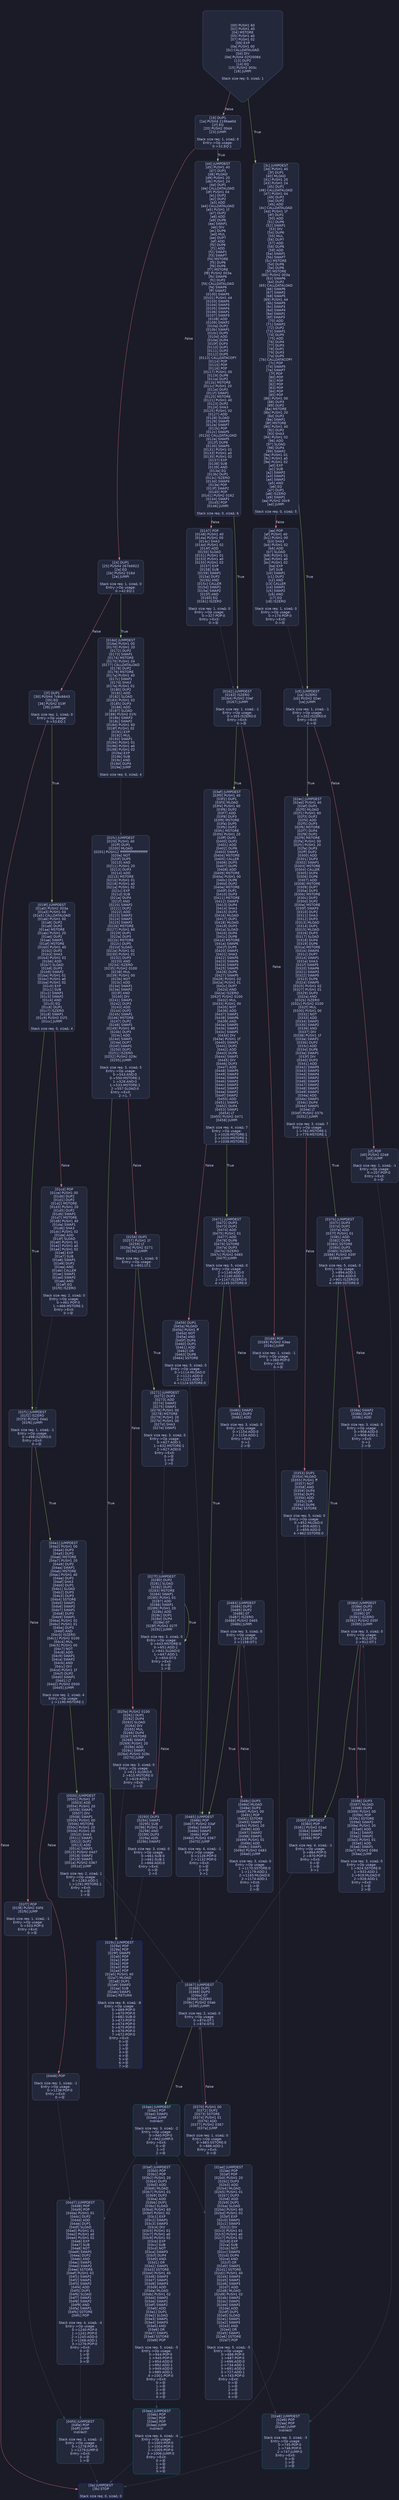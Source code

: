 digraph G {
    node [shape=box, style="filled, rounded", color="#565f89", fontcolor="#c0caf5", fontname="Helvetica", fillcolor="#24283b"];
    edge [color="#414868", fontcolor="#c0caf5", fontname="Helvetica"];
    bgcolor="#1a1b26";
    0 [ label = "[00] PUSH1 60
[02] PUSH1 40
[04] MSTORE
[05] PUSH1 e0
[07] PUSH1 02
[09] EXP
[0a] PUSH1 00
[0c] CALLDATALOAD
[0d] DIV
[0e] PUSH4 02f2008d
[13] DUP2
[14] EQ
[15] PUSH2 003c
[18] JUMPI

Stack size req: 0, sizeΔ: 1
" shape = invhouse]
    1 [ label = "[19] DUP1
[1a] PUSH4 2196ae0d
[1f] EQ
[20] PUSH2 00d4
[23] JUMPI

Stack size req: 1, sizeΔ: 0
Entry->Op usage:
	0->31:EQ:1
"]
    2 [ label = "[24] DUP1
[25] PUSH4 267b6922
[2a] EQ
[2b] PUSH2 016d
[2e] JUMPI

Stack size req: 1, sizeΔ: 0
Entry->Op usage:
	0->42:EQ:1
"]
    3 [ label = "[2f] DUP1
[30] PUSH4 7c8c6643
[35] EQ
[36] PUSH2 019f
[39] JUMPI

Stack size req: 1, sizeΔ: 0
Entry->Op usage:
	0->53:EQ:1
"]
    4 [ label = "[3a] JUMPDEST
[3b] STOP

Stack size req: 0, sizeΔ: 0
" color = "darkblue"]
    5 [ label = "[3c] JUMPDEST
[3d] PUSH1 40
[3f] DUP1
[40] MLOAD
[41] PUSH1 20
[43] PUSH1 24
[45] DUP1
[46] CALLDATALOAD
[47] PUSH1 04
[49] DUP2
[4a] DUP2
[4b] ADD
[4c] CALLDATALOAD
[4d] PUSH1 1f
[4f] DUP2
[50] ADD
[51] DUP6
[52] SWAP1
[53] DIV
[54] DUP6
[55] MUL
[56] DUP7
[57] ADD
[58] DUP6
[59] ADD
[5a] SWAP1
[5b] SWAP7
[5c] MSTORE
[5d] DUP6
[5e] DUP6
[5f] MSTORE
[60] PUSH2 003a
[63] SWAP6
[64] DUP2
[65] CALLDATALOAD
[66] SWAP6
[67] SWAP2
[68] SWAP5
[69] PUSH1 44
[6b] SWAP5
[6c] SWAP3
[6d] SWAP4
[6e] SWAP1
[6f] SWAP3
[70] ADD
[71] SWAP2
[72] DUP2
[73] SWAP1
[74] DUP5
[75] ADD
[76] DUP4
[77] DUP3
[78] DUP1
[79] DUP3
[7a] DUP5
[7b] CALLDATACOPY
[7c] POP
[7d] SWAP5
[7e] SWAP7
[7f] POP
[80] POP
[81] POP
[82] POP
[83] POP
[84] POP
[85] POP
[86] PUSH1 00
[88] DUP3
[89] DUP2
[8a] MSTORE
[8b] PUSH1 20
[8d] DUP2
[8e] SWAP1
[8f] MSTORE
[90] PUSH1 40
[92] DUP2
[93] SHA3
[94] PUSH1 02
[96] ADD
[97] SLOAD
[98] DUP4
[99] SWAP2
[9a] PUSH1 01
[9c] PUSH1 a0
[9e] PUSH1 02
[a0] EXP
[a1] SUB
[a2] SWAP2
[a3] SWAP1
[a4] SWAP2
[a5] AND
[a6] EQ
[a7] DUP1
[a8] ISZERO
[a9] SWAP1
[aa] PUSH2 00c9
[ad] JUMPI

Stack size req: 0, sizeΔ: 5
"]
    6 [ label = "[ae] POP
[af] PUSH1 40
[b1] PUSH1 00
[b3] SHA3
[b4] PUSH1 02
[b6] ADD
[b7] SLOAD
[b8] PUSH1 01
[ba] PUSH1 a0
[bc] PUSH1 02
[be] EXP
[bf] SUB
[c0] SWAP1
[c1] DUP2
[c2] AND
[c3] CALLER
[c4] SWAP1
[c5] SWAP2
[c6] AND
[c7] EQ
[c8] ISZERO

Stack size req: 1, sizeΔ: 0
Entry->Op usage:
	0->174:POP:0
Entry->Exit:
	0->😵
"]
    7 [ label = "[c9] JUMPDEST
[ca] ISZERO
[cb] PUSH2 02ec
[ce] JUMPI

Stack size req: 1, sizeΔ: -1
Entry->Op usage:
	0->202:ISZERO:0
Entry->Exit:
	0->😵
"]
    8 [ label = "[cf] POP
[d0] PUSH2 02e8
[d3] JUMP

Stack size req: 1, sizeΔ: -1
Entry->Op usage:
	0->207:POP:0
Entry->Exit:
	0->😵
"]
    9 [ label = "[d4] JUMPDEST
[d5] PUSH1 40
[d7] DUP1
[d8] MLOAD
[d9] PUSH1 20
[db] PUSH1 24
[dd] DUP1
[de] CALLDATALOAD
[df] PUSH1 04
[e1] DUP2
[e2] DUP2
[e3] ADD
[e4] CALLDATALOAD
[e5] PUSH1 1f
[e7] DUP2
[e8] ADD
[e9] DUP6
[ea] SWAP1
[eb] DIV
[ec] DUP6
[ed] MUL
[ee] DUP7
[ef] ADD
[f0] DUP6
[f1] ADD
[f2] SWAP1
[f3] SWAP7
[f4] MSTORE
[f5] DUP6
[f6] DUP6
[f7] MSTORE
[f8] PUSH2 003a
[fb] SWAP6
[fc] DUP2
[fd] CALLDATALOAD
[fe] SWAP6
[ff] SWAP2
[0100] SWAP5
[0101] PUSH1 44
[0103] SWAP5
[0104] SWAP3
[0105] SWAP4
[0106] SWAP1
[0107] SWAP3
[0108] ADD
[0109] SWAP2
[010a] DUP2
[010b] SWAP1
[010c] DUP5
[010d] ADD
[010e] DUP4
[010f] DUP3
[0110] DUP1
[0111] DUP3
[0112] DUP5
[0113] CALLDATACOPY
[0114] POP
[0115] POP
[0116] POP
[0117] PUSH1 00
[0119] DUP8
[011a] DUP2
[011b] MSTORE
[011c] PUSH1 20
[011e] DUP2
[011f] SWAP1
[0120] MSTORE
[0121] PUSH1 40
[0123] DUP2
[0124] SHA3
[0125] PUSH1 02
[0127] ADD
[0128] SLOAD
[0129] SWAP5
[012a] SWAP7
[012b] POP
[012c] SWAP5
[012d] CALLDATALOAD
[012e] SWAP5
[012f] DUP8
[0130] SWAP5
[0131] PUSH1 01
[0133] PUSH1 a0
[0135] PUSH1 02
[0137] EXP
[0138] SUB
[0139] AND
[013a] EQ
[013b] DUP1
[013c] ISZERO
[013d] SWAP4
[013e] POP
[013f] SWAP2
[0140] POP
[0141] PUSH2 0162
[0144] SWAP1
[0145] POP
[0146] JUMPI

Stack size req: 0, sizeΔ: 6
"]
    10 [ label = "[0147] POP
[0148] PUSH1 40
[014a] PUSH1 00
[014c] SHA3
[014d] PUSH1 02
[014f] ADD
[0150] SLOAD
[0151] PUSH1 01
[0153] PUSH1 a0
[0155] PUSH1 02
[0157] EXP
[0158] SUB
[0159] SWAP1
[015a] DUP2
[015b] AND
[015c] CALLER
[015d] SWAP1
[015e] SWAP2
[015f] AND
[0160] EQ
[0161] ISZERO

Stack size req: 1, sizeΔ: 0
Entry->Op usage:
	0->327:POP:0
Entry->Exit:
	0->😵
"]
    11 [ label = "[0162] JUMPDEST
[0163] ISZERO
[0164] PUSH2 03ef
[0167] JUMPI

Stack size req: 1, sizeΔ: -1
Entry->Op usage:
	0->355:ISZERO:0
Entry->Exit:
	0->😵
"]
    12 [ label = "[0168] POP
[0169] PUSH2 03ea
[016c] JUMP

Stack size req: 1, sizeΔ: -1
Entry->Op usage:
	0->360:POP:0
Entry->Exit:
	0->😵
"]
    13 [ label = "[016d] JUMPDEST
[016e] PUSH1 00
[0170] PUSH1 20
[0172] DUP2
[0173] SWAP1
[0174] MSTORE
[0175] PUSH1 04
[0177] CALLDATALOAD
[0178] DUP2
[0179] MSTORE
[017a] PUSH1 40
[017c] SWAP1
[017d] SHA3
[017e] PUSH1 01
[0180] DUP2
[0181] ADD
[0182] SLOAD
[0183] PUSH1 02
[0185] DUP3
[0186] ADD
[0187] SLOAD
[0188] PUSH2 01fc
[018b] SWAP3
[018c] SWAP2
[018d] PUSH1 60
[018f] PUSH1 02
[0191] EXP
[0192] MUL
[0193] SWAP1
[0194] PUSH1 01
[0196] PUSH1 a0
[0198] PUSH1 02
[019a] EXP
[019b] SUB
[019c] AND
[019d] DUP4
[019e] JUMP

Stack size req: 0, sizeΔ: 4
"]
    14 [ label = "[019f] JUMPDEST
[01a0] PUSH2 003a
[01a3] PUSH1 04
[01a5] CALLDATALOAD
[01a6] PUSH1 00
[01a8] DUP2
[01a9] DUP2
[01aa] MSTORE
[01ab] PUSH1 20
[01ad] DUP2
[01ae] SWAP1
[01af] MSTORE
[01b0] PUSH1 40
[01b2] DUP2
[01b3] SHA3
[01b4] PUSH1 02
[01b6] ADD
[01b7] SLOAD
[01b8] DUP3
[01b9] SWAP2
[01ba] PUSH1 01
[01bc] PUSH1 a0
[01be] PUSH1 02
[01c0] EXP
[01c1] SUB
[01c2] SWAP1
[01c3] SWAP2
[01c4] AND
[01c5] EQ
[01c6] DUP1
[01c7] ISZERO
[01c8] SWAP1
[01c9] PUSH2 01f1
[01cc] JUMPI

Stack size req: 0, sizeΔ: 4
"]
    15 [ label = "[01cd] POP
[01ce] PUSH1 00
[01d0] DUP2
[01d1] DUP2
[01d2] MSTORE
[01d3] PUSH1 20
[01d5] DUP2
[01d6] SWAP1
[01d7] MSTORE
[01d8] PUSH1 40
[01da] SWAP1
[01db] SHA3
[01dc] PUSH1 02
[01de] ADD
[01df] SLOAD
[01e0] PUSH1 01
[01e2] PUSH1 a0
[01e4] PUSH1 02
[01e6] EXP
[01e7] SUB
[01e8] SWAP1
[01e9] DUP2
[01ea] AND
[01eb] CALLER
[01ec] SWAP1
[01ed] SWAP2
[01ee] AND
[01ef] EQ
[01f0] ISZERO

Stack size req: 2, sizeΔ: 0
Entry->Op usage:
	0->461:POP:0
	1->466:MSTORE:1
Entry->Exit:
	0->😵
"]
    16 [ label = "[01f1] JUMPDEST
[01f2] ISZERO
[01f3] PUSH2 04a1
[01f6] JUMPI

Stack size req: 1, sizeΔ: -1
Entry->Op usage:
	0->498:ISZERO:0
Entry->Exit:
	0->😵
"]
    17 [ label = "[01f7] POP
[01f8] PUSH2 04fd
[01fb] JUMP

Stack size req: 1, sizeΔ: -1
Entry->Op usage:
	0->503:POP:0
Entry->Exit:
	0->😵
"]
    18 [ label = "[01fc] JUMPDEST
[01fd] PUSH1 40
[01ff] DUP1
[0200] MLOAD
[0201] PUSH12 ffffffffffffffffffffffff
[020e] NOT
[020f] DUP5
[0210] AND
[0211] PUSH1 20
[0213] DUP3
[0214] ADD
[0215] MSTORE
[0216] PUSH1 01
[0218] PUSH1 a0
[021a] PUSH1 02
[021c] EXP
[021d] SUB
[021e] DUP4
[021f] AND
[0220] SWAP2
[0221] DUP2
[0222] ADD
[0223] SWAP2
[0224] SWAP1
[0225] SWAP2
[0226] MSTORE
[0227] PUSH1 60
[0229] DUP1
[022a] DUP3
[022b] MSTORE
[022c] DUP5
[022d] SLOAD
[022e] PUSH1 02
[0230] PUSH1 01
[0232] DUP3
[0233] AND
[0234] ISZERO
[0235] PUSH2 0100
[0238] MUL
[0239] PUSH1 00
[023b] NOT
[023c] ADD
[023d] SWAP1
[023e] SWAP2
[023f] AND
[0240] DIV
[0241] SWAP1
[0242] DUP3
[0243] ADD
[0244] DUP2
[0245] SWAP1
[0246] MSTORE
[0247] DUP2
[0248] SWAP1
[0249] PUSH1 80
[024b] DUP3
[024c] ADD
[024d] SWAP1
[024e] DUP7
[024f] SWAP1
[0250] DUP1
[0251] ISZERO
[0252] PUSH2 029c
[0255] JUMPI

Stack size req: 3, sizeΔ: 5
Entry->Op usage:
	0->543:AND:0
	0->550:MSTORE:1
	1->528:AND:0
	1->533:MSTORE:1
	2->557:SLOAD:0
Entry->Exit:
	2->1, 7
"]
    19 [ label = "[0256] DUP1
[0257] PUSH1 1f
[0259] LT
[025a] PUSH2 0271
[025d] JUMPI

Stack size req: 1, sizeΔ: 0
Entry->Op usage:
	0->601:LT:1
"]
    20 [ label = "[025e] PUSH2 0100
[0261] DUP1
[0262] DUP4
[0263] SLOAD
[0264] DIV
[0265] MUL
[0266] DUP4
[0267] MSTORE
[0268] SWAP2
[0269] PUSH1 20
[026b] ADD
[026c] SWAP2
[026d] PUSH2 029c
[0270] JUMP

Stack size req: 3, sizeΔ: 0
Entry->Op usage:
	1->611:SLOAD:0
	2->615:MSTORE:0
	2->619:ADD:1
Entry->Exit:
	2->😵
"]
    21 [ label = "[0271] JUMPDEST
[0272] DUP3
[0273] ADD
[0274] SWAP2
[0275] SWAP1
[0276] PUSH1 00
[0278] MSTORE
[0279] PUSH1 20
[027b] PUSH1 00
[027d] SHA3
[027e] SWAP1

Stack size req: 3, sizeΔ: 0
Entry->Op usage:
	0->627:ADD:1
	1->632:MSTORE:1
	2->627:ADD:0
Entry->Exit:
	0->😵
	1->😵
	2->0
"]
    22 [ label = "[027f] JUMPDEST
[0280] DUP2
[0281] SLOAD
[0282] DUP2
[0283] MSTORE
[0284] SWAP1
[0285] PUSH1 01
[0287] ADD
[0288] SWAP1
[0289] PUSH1 20
[028b] ADD
[028c] DUP1
[028d] DUP4
[028e] GT
[028f] PUSH2 027f
[0292] JUMPI

Stack size req: 3, sizeΔ: 0
Entry->Op usage:
	0->643:MSTORE:0
	0->651:ADD:1
	1->641:SLOAD:0
	1->647:ADD:1
	2->654:GT:0
Entry->Exit:
	0->😵
	1->😵
"]
    23 [ label = "[0293] DUP3
[0294] SWAP1
[0295] SUB
[0296] PUSH1 1f
[0298] AND
[0299] DUP3
[029a] ADD
[029b] SWAP2

Stack size req: 3, sizeΔ: 0
Entry->Op usage:
	0->661:SUB:0
	2->661:SUB:1
	2->666:ADD:0
Entry->Exit:
	0->😵
	2->0
"]
    24 [ label = "[029c] JUMPDEST
[029d] POP
[029e] POP
[029f] SWAP5
[02a0] POP
[02a1] POP
[02a2] POP
[02a3] POP
[02a4] POP
[02a5] PUSH1 40
[02a7] MLOAD
[02a8] DUP1
[02a9] SWAP2
[02aa] SUB
[02ab] SWAP1
[02ac] RETURN

Stack size req: 8, sizeΔ: -8
Entry->Op usage:
	0->669:POP:0
	1->670:POP:0
	2->682:SUB:0
	3->673:POP:0
	4->674:POP:0
	5->675:POP:0
	6->676:POP:0
	7->672:POP:0
Entry->Exit:
	0->😵
	1->😵
	2->😵
	3->😵
	4->😵
	5->😵
	6->😵
	7->😵
" color = "darkblue"]
    25 [ label = "[02ad] JUMPDEST
[02ae] POP
[02af] POP
[02b0] PUSH1 20
[02b2] DUP3
[02b3] ADD
[02b4] MLOAD
[02b5] PUSH1 01
[02b7] DUP3
[02b8] ADD
[02b9] DUP1
[02ba] SLOAD
[02bb] PUSH1 60
[02bd] PUSH1 02
[02bf] EXP
[02c0] SWAP1
[02c1] SWAP3
[02c2] DIV
[02c3] PUSH1 01
[02c5] PUSH1 a0
[02c7] PUSH1 02
[02c9] EXP
[02ca] SUB
[02cb] NOT
[02cc] SWAP3
[02cd] DUP4
[02ce] AND
[02cf] OR
[02d0] SWAP1
[02d1] SSTORE
[02d2] PUSH1 40
[02d4] SWAP3
[02d5] SWAP1
[02d6] SWAP3
[02d7] ADD
[02d8] MLOAD
[02d9] PUSH1 02
[02db] SWAP2
[02dc] SWAP1
[02dd] SWAP2
[02de] ADD
[02df] DUP1
[02e0] SLOAD
[02e1] SWAP1
[02e2] SWAP3
[02e3] AND
[02e4] OR
[02e5] SWAP1
[02e6] SSTORE
[02e7] POP

Stack size req: 5, sizeΔ: -5
Entry->Op usage:
	0->686:POP:0
	1->687:POP:0
	2->696:ADD:0
	2->734:ADD:1
	3->691:ADD:0
	3->727:ADD:1
	4->743:POP:0
Entry->Exit:
	0->😵
	1->😵
	2->😵
	3->😵
	4->😵
"]
    26 [ label = "[02e8] JUMPDEST
[02e9] POP
[02ea] POP
[02eb] JUMP
Indirect!

Stack size req: 3, sizeΔ: -3
Entry->Op usage:
	0->745:POP:0
	1->746:POP:0
	2->747:JUMP:0
Entry->Exit:
	0->😵
	1->😵
	2->😵
" color = "teal"]
    27 [ label = "[02ec] JUMPDEST
[02ed] PUSH1 40
[02ef] DUP1
[02f0] MLOAD
[02f1] PUSH1 60
[02f3] DUP2
[02f4] ADD
[02f5] DUP3
[02f6] MSTORE
[02f7] DUP4
[02f8] DUP2
[02f9] MSTORE
[02fa] PUSH1 00
[02fc] PUSH1 20
[02fe] DUP3
[02ff] DUP2
[0300] ADD
[0301] DUP3
[0302] SWAP1
[0303] MSTORE
[0304] CALLER
[0305] DUP4
[0306] DUP6
[0307] ADD
[0308] MSTORE
[0309] DUP7
[030a] DUP3
[030b] MSTORE
[030c] DUP2
[030d] DUP2
[030e] MSTORE
[030f] SWAP3
[0310] DUP2
[0311] SHA3
[0312] DUP3
[0313] MLOAD
[0314] DUP1
[0315] MLOAD
[0316] DUP3
[0317] SLOAD
[0318] DUP4
[0319] DUP6
[031a] MSTORE
[031b] SWAP4
[031c] DUP7
[031d] SWAP1
[031e] SHA3
[031f] SWAP5
[0320] SWAP6
[0321] SWAP3
[0322] SWAP5
[0323] DUP6
[0324] SWAP5
[0325] PUSH1 02
[0327] PUSH1 01
[0329] DUP3
[032a] AND
[032b] ISZERO
[032c] PUSH2 0100
[032f] MUL
[0330] PUSH1 00
[0332] NOT
[0333] ADD
[0334] SWAP1
[0335] SWAP2
[0336] AND
[0337] DIV
[0338] PUSH1 1f
[033a] SWAP1
[033b] DUP2
[033c] ADD
[033d] DUP6
[033e] SWAP1
[033f] DIV
[0340] DUP3
[0341] ADD
[0342] SWAP5
[0343] SWAP3
[0344] SWAP4
[0345] SWAP2
[0346] SWAP3
[0347] SWAP2
[0348] SWAP1
[0349] SWAP2
[034a] ADD
[034b] SWAP1
[034c] DUP4
[034d] SWAP1
[034e] LT
[034f] PUSH2 037b
[0352] JUMPI

Stack size req: 3, sizeΔ: 7
Entry->Op usage:
	1->761:MSTORE:1
	2->779:MSTORE:1
"]
    28 [ label = "[0353] DUP1
[0354] MLOAD
[0355] PUSH1 ff
[0357] NOT
[0358] AND
[0359] DUP4
[035a] DUP1
[035b] ADD
[035c] OR
[035d] DUP6
[035e] SSTORE

Stack size req: 5, sizeΔ: 0
Entry->Op usage:
	0->852:MLOAD:0
	2->859:ADD:1
	2->859:ADD:0
	4->862:SSTORE:0
"]
    29 [ label = "[035f] JUMPDEST
[0360] POP
[0361] PUSH2 02ad
[0364] SWAP3
[0365] SWAP2
[0366] POP

Stack size req: 4, sizeΔ: -1
Entry->Op usage:
	0->864:POP:0
	2->870:POP:0
Entry->Exit:
	0->😵
	2->😵
	3->1
"]
    30 [ label = "[0367] JUMPDEST
[0368] DUP1
[0369] DUP3
[036a] GT
[036b] ISZERO
[036c] PUSH2 03ab
[036f] JUMPI

Stack size req: 2, sizeΔ: 0
Entry->Op usage:
	0->874:GT:1
	1->874:GT:0
"]
    31 [ label = "[0370] PUSH1 00
[0372] DUP2
[0373] SSTORE
[0374] PUSH1 01
[0376] ADD
[0377] PUSH2 0367
[037a] JUMP

Stack size req: 1, sizeΔ: 0
Entry->Op usage:
	0->883:SSTORE:0
	0->886:ADD:1
Entry->Exit:
	0->😵
"]
    32 [ label = "[037b] JUMPDEST
[037c] DUP3
[037d] DUP1
[037e] ADD
[037f] PUSH1 01
[0381] ADD
[0382] DUP6
[0383] SSTORE
[0384] DUP3
[0385] ISZERO
[0386] PUSH2 035f
[0389] JUMPI

Stack size req: 5, sizeΔ: 0
Entry->Op usage:
	2->894:ADD:1
	2->894:ADD:0
	2->901:ISZERO:0
	4->899:SSTORE:0
"]
    33 [ label = "[038a] SWAP2
[038b] DUP3
[038c] ADD

Stack size req: 3, sizeΔ: 0
Entry->Op usage:
	0->908:ADD:0
	2->908:ADD:1
Entry->Exit:
	0->2
	2->😵
"]
    34 [ label = "[038d] JUMPDEST
[038e] DUP3
[038f] DUP2
[0390] GT
[0391] ISZERO
[0392] PUSH2 035f
[0395] JUMPI

Stack size req: 3, sizeΔ: 0
Entry->Op usage:
	0->912:GT:0
	2->912:GT:1
"]
    35 [ label = "[0396] DUP3
[0397] MLOAD
[0398] DUP3
[0399] PUSH1 00
[039b] POP
[039c] SSTORE
[039d] SWAP2
[039e] PUSH1 20
[03a0] ADD
[03a1] SWAP2
[03a2] SWAP1
[03a3] PUSH1 01
[03a5] ADD
[03a6] SWAP1
[03a7] PUSH2 038d
[03aa] JUMP

Stack size req: 3, sizeΔ: 0
Entry->Op usage:
	1->924:SSTORE:0
	1->933:ADD:1
	2->919:MLOAD:0
	2->928:ADD:1
Entry->Exit:
	1->😵
	2->😵
"]
    36 [ label = "[03ab] JUMPDEST
[03ac] POP
[03ad] SWAP1
[03ae] JUMP
Indirect!

Stack size req: 3, sizeΔ: -2
Entry->Op usage:
	0->940:POP:0
	2->942:JUMP:0
Entry->Exit:
	0->😵
	1->0
	2->😵
" color = "teal"]
    37 [ label = "[03af] JUMPDEST
[03b0] POP
[03b1] POP
[03b2] PUSH1 20
[03b4] DUP3
[03b5] ADD
[03b6] MLOAD
[03b7] PUSH1 01
[03b9] DUP3
[03ba] ADD
[03bb] DUP1
[03bc] SLOAD
[03bd] PUSH1 60
[03bf] PUSH1 02
[03c1] EXP
[03c2] SWAP1
[03c3] SWAP3
[03c4] DIV
[03c5] PUSH1 01
[03c7] PUSH1 a0
[03c9] PUSH1 02
[03cb] EXP
[03cc] SUB
[03cd] NOT
[03ce] SWAP3
[03cf] DUP4
[03d0] AND
[03d1] OR
[03d2] SWAP1
[03d3] SSTORE
[03d4] PUSH1 40
[03d6] SWAP3
[03d7] SWAP1
[03d8] SWAP3
[03d9] ADD
[03da] MLOAD
[03db] PUSH1 02
[03dd] SWAP2
[03de] SWAP1
[03df] SWAP2
[03e0] ADD
[03e1] DUP1
[03e2] SLOAD
[03e3] SWAP1
[03e4] SWAP3
[03e5] AND
[03e6] OR
[03e7] SWAP1
[03e8] SSTORE
[03e9] POP

Stack size req: 5, sizeΔ: -5
Entry->Op usage:
	0->944:POP:0
	1->945:POP:0
	2->954:ADD:0
	2->992:ADD:1
	3->949:ADD:0
	3->985:ADD:1
	4->1001:POP:0
Entry->Exit:
	0->😵
	1->😵
	2->😵
	3->😵
	4->😵
"]
    38 [ label = "[03ea] JUMPDEST
[03eb] POP
[03ec] POP
[03ed] POP
[03ee] JUMP
Indirect!

Stack size req: 4, sizeΔ: -4
Entry->Op usage:
	0->1003:POP:0
	1->1004:POP:0
	2->1005:POP:0
	3->1006:JUMP:0
Entry->Exit:
	0->😵
	1->😵
	2->😵
	3->😵
" color = "teal"]
    39 [ label = "[03ef] JUMPDEST
[03f0] PUSH1 40
[03f2] DUP1
[03f3] MLOAD
[03f4] PUSH1 60
[03f6] DUP2
[03f7] ADD
[03f8] DUP3
[03f9] MSTORE
[03fa] DUP5
[03fb] DUP2
[03fc] MSTORE
[03fd] PUSH1 20
[03ff] DUP2
[0400] DUP2
[0401] ADD
[0402] DUP6
[0403] SWAP1
[0404] MSTORE
[0405] CALLER
[0406] DUP3
[0407] DUP5
[0408] ADD
[0409] MSTORE
[040a] PUSH1 00
[040c] DUP8
[040d] DUP2
[040e] MSTORE
[040f] DUP1
[0410] DUP3
[0411] MSTORE
[0412] SWAP3
[0413] DUP4
[0414] SHA3
[0415] DUP3
[0416] MLOAD
[0417] DUP1
[0418] MLOAD
[0419] DUP3
[041a] SLOAD
[041b] DUP4
[041c] DUP8
[041d] MSTORE
[041e] SWAP6
[041f] DUP5
[0420] SWAP1
[0421] SHA3
[0422] SWAP5
[0423] SWAP6
[0424] SWAP3
[0425] SWAP5
[0426] DUP6
[0427] SWAP5
[0428] PUSH1 02
[042a] PUSH1 01
[042c] DUP7
[042d] AND
[042e] ISZERO
[042f] PUSH2 0100
[0432] MUL
[0433] PUSH1 00
[0435] NOT
[0436] ADD
[0437] SWAP1
[0438] SWAP6
[0439] AND
[043a] SWAP5
[043b] SWAP1
[043c] SWAP5
[043d] DIV
[043e] PUSH1 1f
[0440] SWAP1
[0441] DUP2
[0442] ADD
[0443] DUP6
[0444] SWAP1
[0445] DIV
[0446] DUP3
[0447] ADD
[0448] SWAP5
[0449] SWAP3
[044a] SWAP4
[044b] SWAP2
[044c] SWAP3
[044d] SWAP2
[044e] SWAP1
[044f] SWAP2
[0450] ADD
[0451] SWAP1
[0452] DUP4
[0453] SWAP1
[0454] LT
[0455] PUSH2 0471
[0458] JUMPI

Stack size req: 4, sizeΔ: 7
Entry->Op usage:
	1->1028:MSTORE:1
	2->1020:MSTORE:1
	3->1038:MSTORE:1
"]
    40 [ label = "[0459] DUP1
[045a] MLOAD
[045b] PUSH1 ff
[045d] NOT
[045e] AND
[045f] DUP4
[0460] DUP1
[0461] ADD
[0462] OR
[0463] DUP6
[0464] SSTORE

Stack size req: 5, sizeΔ: 0
Entry->Op usage:
	0->1114:MLOAD:0
	2->1121:ADD:0
	2->1121:ADD:1
	4->1124:SSTORE:0
"]
    41 [ label = "[0465] JUMPDEST
[0466] POP
[0467] PUSH2 03af
[046a] SWAP3
[046b] SWAP2
[046c] POP
[046d] PUSH2 0367
[0470] JUMP

Stack size req: 4, sizeΔ: -1
Entry->Op usage:
	0->1126:POP:0
	2->1132:POP:0
Entry->Exit:
	0->😵
	2->😵
	3->1
"]
    42 [ label = "[0471] JUMPDEST
[0472] DUP3
[0473] DUP1
[0474] ADD
[0475] PUSH1 01
[0477] ADD
[0478] DUP6
[0479] SSTORE
[047a] DUP3
[047b] ISZERO
[047c] PUSH2 0465
[047f] JUMPI

Stack size req: 5, sizeΔ: 0
Entry->Op usage:
	2->1140:ADD:0
	2->1140:ADD:1
	2->1147:ISZERO:0
	4->1145:SSTORE:0
"]
    43 [ label = "[0480] SWAP2
[0481] DUP3
[0482] ADD

Stack size req: 3, sizeΔ: 0
Entry->Op usage:
	0->1154:ADD:0
	2->1154:ADD:1
Entry->Exit:
	0->2
	2->😵
"]
    44 [ label = "[0483] JUMPDEST
[0484] DUP3
[0485] DUP2
[0486] GT
[0487] ISZERO
[0488] PUSH2 0465
[048b] JUMPI

Stack size req: 3, sizeΔ: 0
Entry->Op usage:
	0->1158:GT:0
	2->1158:GT:1
"]
    45 [ label = "[048c] DUP3
[048d] MLOAD
[048e] DUP3
[048f] PUSH1 00
[0491] POP
[0492] SSTORE
[0493] SWAP2
[0494] PUSH1 20
[0496] ADD
[0497] SWAP2
[0498] SWAP1
[0499] PUSH1 01
[049b] ADD
[049c] SWAP1
[049d] PUSH2 0483
[04a0] JUMP

Stack size req: 3, sizeΔ: 0
Entry->Op usage:
	1->1170:SSTORE:0
	1->1179:ADD:1
	2->1165:MLOAD:0
	2->1174:ADD:1
Entry->Exit:
	1->😵
	2->😵
"]
    46 [ label = "[04a1] JUMPDEST
[04a2] PUSH1 00
[04a4] DUP3
[04a5] DUP2
[04a6] MSTORE
[04a7] PUSH1 20
[04a9] DUP2
[04aa] SWAP1
[04ab] MSTORE
[04ac] PUSH1 40
[04ae] DUP2
[04af] SHA3
[04b0] DUP1
[04b1] SLOAD
[04b2] DUP3
[04b3] DUP3
[04b4] SSTORE
[04b5] SWAP1
[04b6] SWAP2
[04b7] SWAP1
[04b8] DUP3
[04b9] SWAP1
[04ba] PUSH1 02
[04bc] PUSH1 01
[04be] DUP3
[04bf] AND
[04c0] ISZERO
[04c1] PUSH2 0100
[04c4] MUL
[04c5] PUSH1 00
[04c7] NOT
[04c8] ADD
[04c9] SWAP1
[04ca] SWAP2
[04cb] AND
[04cc] DIV
[04cd] PUSH1 1f
[04cf] DUP2
[04d0] SWAP1
[04d1] LT
[04d2] PUSH2 0500
[04d5] JUMPI

Stack size req: 2, sizeΔ: 4
Entry->Op usage:
	1->1190:MSTORE:1
"]
    47 [ label = "[04d6] POP

Stack size req: 1, sizeΔ: -1
Entry->Op usage:
	0->1238:POP:0
Entry->Exit:
	0->😵
"]
    48 [ label = "[04d7] JUMPDEST
[04d8] POP
[04d9] POP
[04da] PUSH1 01
[04dc] DUP2
[04dd] ADD
[04de] DUP1
[04df] SLOAD
[04e0] PUSH1 01
[04e2] PUSH1 a0
[04e4] PUSH1 02
[04e6] EXP
[04e7] SUB
[04e8] NOT
[04e9] SWAP1
[04ea] DUP2
[04eb] AND
[04ec] SWAP1
[04ed] SWAP2
[04ee] SSTORE
[04ef] PUSH1 02
[04f1] SWAP2
[04f2] SWAP1
[04f3] SWAP2
[04f4] ADD
[04f5] DUP1
[04f6] SLOAD
[04f7] SWAP1
[04f8] SWAP2
[04f9] AND
[04fa] SWAP1
[04fb] SSTORE
[04fc] POP

Stack size req: 4, sizeΔ: -4
Entry->Op usage:
	0->1240:POP:0
	1->1241:POP:0
	2->1245:ADD:0
	2->1268:ADD:1
	3->1276:POP:0
Entry->Exit:
	0->😵
	1->😵
	2->😵
	3->😵
"]
    49 [ label = "[04fd] JUMPDEST
[04fe] POP
[04ff] JUMP
Indirect!

Stack size req: 2, sizeΔ: -2
Entry->Op usage:
	0->1278:POP:0
	1->1279:JUMP:0
Entry->Exit:
	0->😵
	1->😵
" color = "teal"]
    50 [ label = "[0500] JUMPDEST
[0501] PUSH1 1f
[0503] ADD
[0504] PUSH1 20
[0506] SWAP1
[0507] DIV
[0508] SWAP1
[0509] PUSH1 00
[050b] MSTORE
[050c] PUSH1 20
[050e] PUSH1 00
[0510] SHA3
[0511] SWAP1
[0512] DUP2
[0513] ADD
[0514] SWAP1
[0515] PUSH2 04d7
[0518] SWAP2
[0519] SWAP1
[051a] PUSH2 0367
[051d] JUMP

Stack size req: 2, sizeΔ: 1
Entry->Op usage:
	0->1283:ADD:1
	1->1291:MSTORE:1
Entry->Exit:
	0->😵
	1->😵
"]
    0 -> 1 [ label = "False" color = "#f7768e"]
    0 -> 5 [ label = "True" color = "#9ece6a"]
    1 -> 2 [ label = "False" color = "#f7768e"]
    1 -> 9 [ label = "True" color = "#9ece6a"]
    2 -> 3 [ label = "False" color = "#f7768e"]
    2 -> 13 [ label = "True" color = "#9ece6a"]
    3 -> 4 [ label = "False" color = "#f7768e"]
    3 -> 14 [ label = "True" color = "#9ece6a"]
    5 -> 6 [ label = "False" color = "#f7768e"]
    5 -> 7 [ label = "True" color = "#9ece6a"]
    6 -> 7 [ ]
    7 -> 8 [ label = "False" color = "#f7768e"]
    7 -> 27 [ label = "True" color = "#9ece6a"]
    8 -> 26 [ ]
    9 -> 10 [ label = "False" color = "#f7768e"]
    9 -> 11 [ label = "True" color = "#9ece6a"]
    10 -> 11 [ ]
    11 -> 12 [ label = "False" color = "#f7768e"]
    11 -> 39 [ label = "True" color = "#9ece6a"]
    12 -> 38 [ ]
    13 -> 18 [ ]
    14 -> 15 [ label = "False" color = "#f7768e"]
    14 -> 16 [ label = "True" color = "#9ece6a"]
    15 -> 16 [ ]
    16 -> 17 [ label = "False" color = "#f7768e"]
    16 -> 46 [ label = "True" color = "#9ece6a"]
    17 -> 49 [ ]
    18 -> 19 [ label = "False" color = "#f7768e"]
    18 -> 24 [ label = "True" color = "#9ece6a"]
    19 -> 20 [ label = "False" color = "#f7768e"]
    19 -> 21 [ label = "True" color = "#9ece6a"]
    20 -> 24 [ ]
    21 -> 22 [ ]
    22 -> 23 [ label = "False" color = "#f7768e"]
    22 -> 22 [ label = "True" color = "#9ece6a"]
    23 -> 24 [ ]
    25 -> 26 [ ]
    27 -> 28 [ label = "False" color = "#f7768e"]
    27 -> 32 [ label = "True" color = "#9ece6a"]
    28 -> 29 [ ]
    29 -> 30 [ ]
    30 -> 31 [ label = "False" color = "#f7768e"]
    30 -> 36 [ label = "True" color = "#9ece6a"]
    31 -> 30 [ ]
    32 -> 33 [ label = "False" color = "#f7768e"]
    32 -> 29 [ label = "True" color = "#9ece6a"]
    33 -> 34 [ ]
    34 -> 35 [ label = "False" color = "#f7768e"]
    34 -> 29 [ label = "True" color = "#9ece6a"]
    35 -> 34 [ ]
    37 -> 38 [ ]
    39 -> 40 [ label = "False" color = "#f7768e"]
    39 -> 42 [ label = "True" color = "#9ece6a"]
    40 -> 41 [ ]
    41 -> 30 [ ]
    42 -> 43 [ label = "False" color = "#f7768e"]
    42 -> 41 [ label = "True" color = "#9ece6a"]
    43 -> 44 [ ]
    44 -> 45 [ label = "False" color = "#f7768e"]
    44 -> 41 [ label = "True" color = "#9ece6a"]
    45 -> 44 [ ]
    46 -> 47 [ label = "False" color = "#f7768e"]
    46 -> 50 [ label = "True" color = "#9ece6a"]
    47 -> 48 [ ]
    48 -> 49 [ ]
    50 -> 30 [ ]
    36 -> 25 [ ]
    26 -> 4 [ ]
    36 -> 37 [ ]
    38 -> 4 [ ]
    36 -> 48 [ ]
    49 -> 4 [ ]

}
